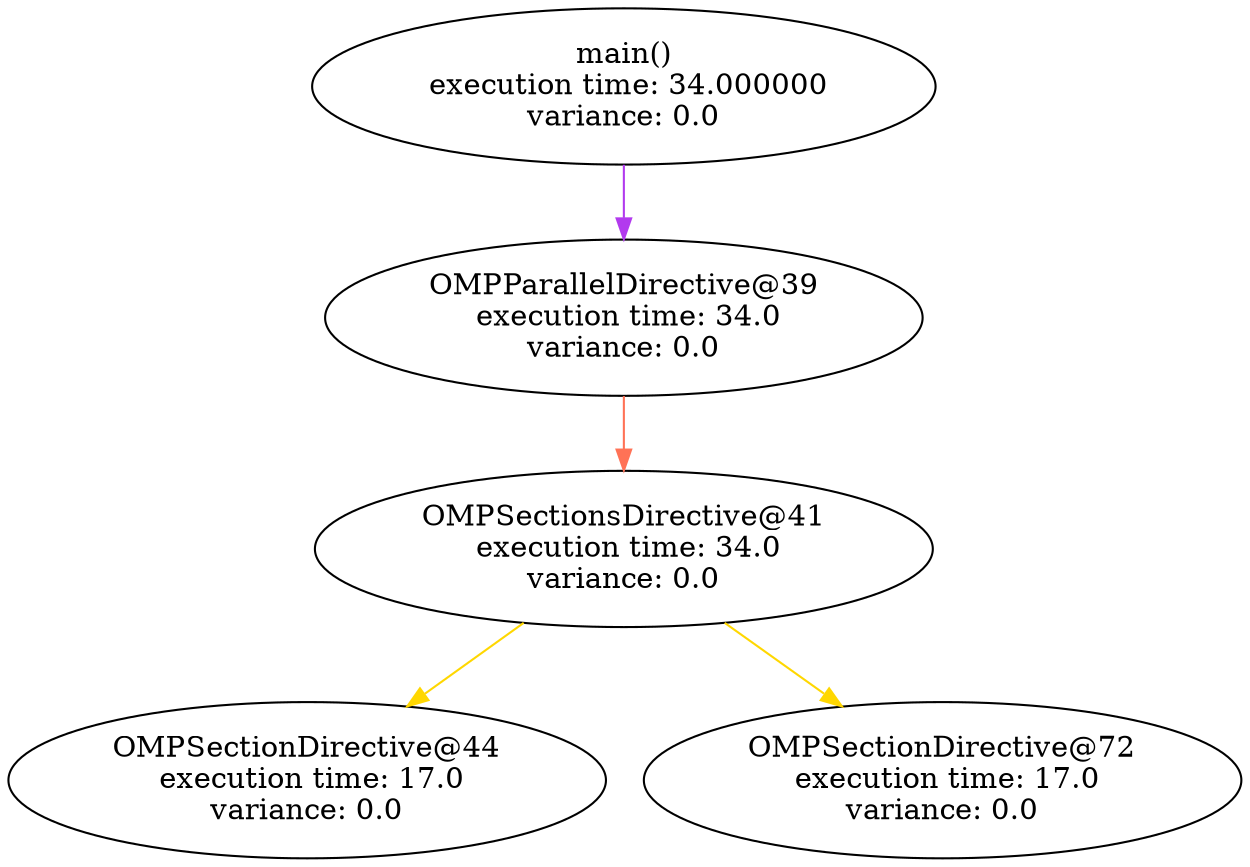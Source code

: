 digraph G {
	graph [bb="0,0,500,412"];
	node [label="\N"];
	main	 [height=1.041,
		label="main()\n execution time: 34.000000\nvariance: 0.0",
		pos="250,374",
		width=3.4507];
	"OMPParallelDirective@39"	 [height=1.041,
		label="OMPParallelDirective@39\n execution time: 34.0\nvariance: 0.0",
		pos="250,262",
		width=3.346];
	main -> "OMPParallelDirective@39"	 [color=darkorchid2,
		pos="e,250,299.84 250,336.37 250,327.93 250,318.83 250,310.01"];
	"OMPSectionsDirective@41"	 [height=1.041,
		label="OMPSectionsDirective@41\n execution time: 34.0\nvariance: 0.0",
		pos="250,150",
		width=3.4507];
	"OMPParallelDirective@39" -> "OMPSectionsDirective@41"	 [color=coral1,
		pos="e,250,187.84 250,224.37 250,215.93 250,206.83 250,198.01"];
	"OMPSectionDirective@44"	 [height=1.041,
		label="OMPSectionDirective@44\n execution time: 17.0\nvariance: 0.0",
		pos="120,38",
		width=3.346];
	"OMPSectionsDirective@41" -> "OMPSectionDirective@44"	 [color=gold,
		pos="e,160.63,73.38 209.22,114.5 196.28,103.54 181.83,91.32 168.4,79.956"];
	"OMPSectionDirective@72"	 [height=1.041,
		label="OMPSectionDirective@72\n execution time: 17.0\nvariance: 0.0",
		pos="380,38",
		width=3.346];
	"OMPSectionsDirective@41" -> "OMPSectionDirective@72"	 [color=gold,
		pos="e,339.37,73.38 290.78,114.5 303.72,103.54 318.17,91.32 331.6,79.956"];
}
